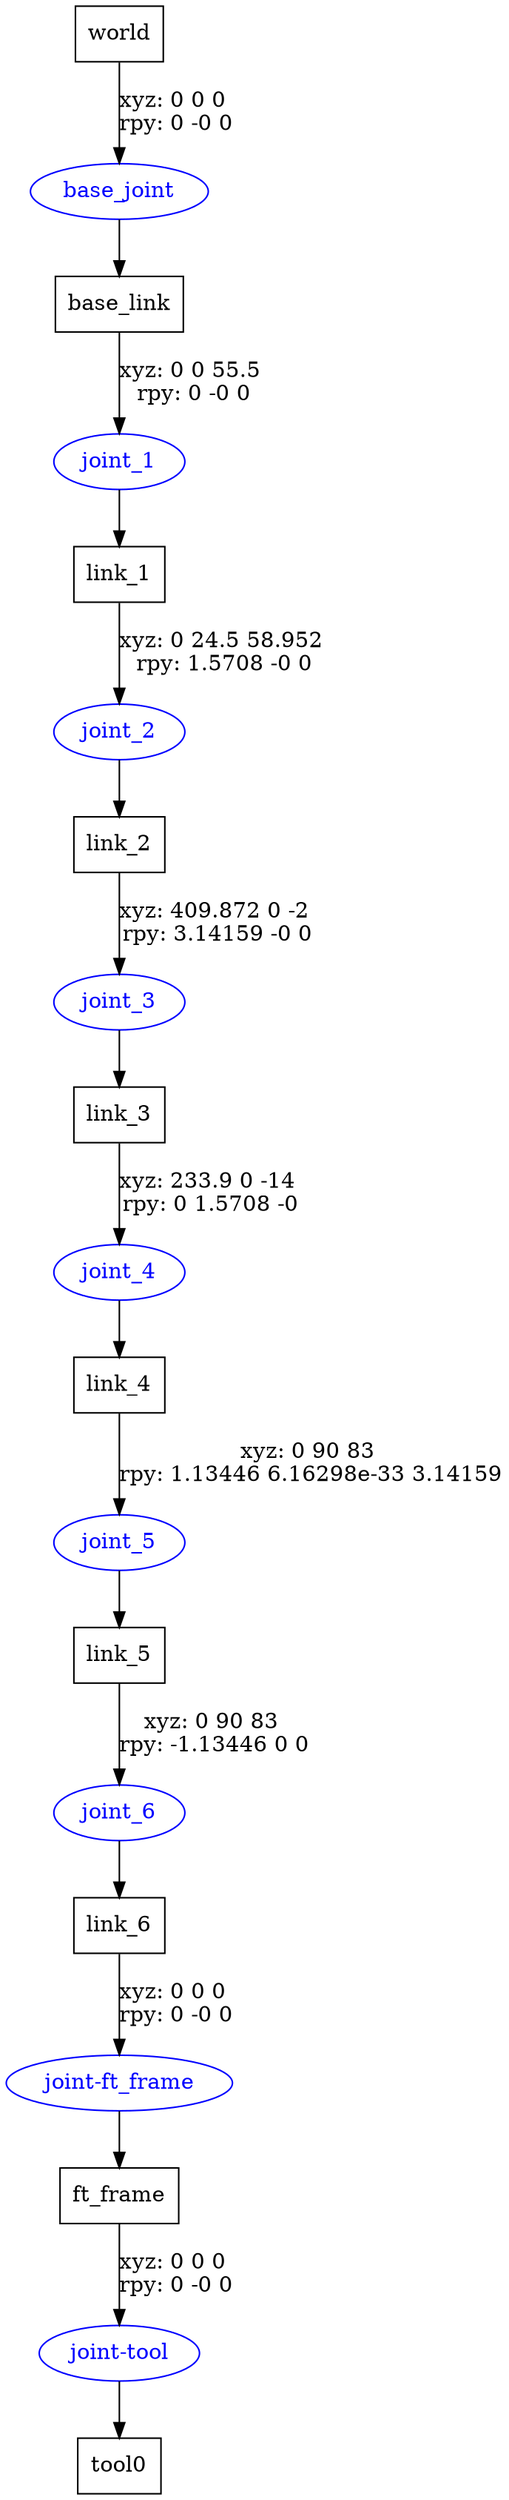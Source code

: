 digraph G {
node [shape=box];
"world" [label="world"];
"base_link" [label="base_link"];
"link_1" [label="link_1"];
"link_2" [label="link_2"];
"link_3" [label="link_3"];
"link_4" [label="link_4"];
"link_5" [label="link_5"];
"link_6" [label="link_6"];
"ft_frame" [label="ft_frame"];
"tool0" [label="tool0"];
node [shape=ellipse, color=blue, fontcolor=blue];
"world" -> "base_joint" [label="xyz: 0 0 0 \nrpy: 0 -0 0"]
"base_joint" -> "base_link"
"base_link" -> "joint_1" [label="xyz: 0 0 55.5 \nrpy: 0 -0 0"]
"joint_1" -> "link_1"
"link_1" -> "joint_2" [label="xyz: 0 24.5 58.952 \nrpy: 1.5708 -0 0"]
"joint_2" -> "link_2"
"link_2" -> "joint_3" [label="xyz: 409.872 0 -2 \nrpy: 3.14159 -0 0"]
"joint_3" -> "link_3"
"link_3" -> "joint_4" [label="xyz: 233.9 0 -14 \nrpy: 0 1.5708 -0"]
"joint_4" -> "link_4"
"link_4" -> "joint_5" [label="xyz: 0 90 83 \nrpy: 1.13446 6.16298e-33 3.14159"]
"joint_5" -> "link_5"
"link_5" -> "joint_6" [label="xyz: 0 90 83 \nrpy: -1.13446 0 0"]
"joint_6" -> "link_6"
"link_6" -> "joint-ft_frame" [label="xyz: 0 0 0 \nrpy: 0 -0 0"]
"joint-ft_frame" -> "ft_frame"
"ft_frame" -> "joint-tool" [label="xyz: 0 0 0 \nrpy: 0 -0 0"]
"joint-tool" -> "tool0"
}
